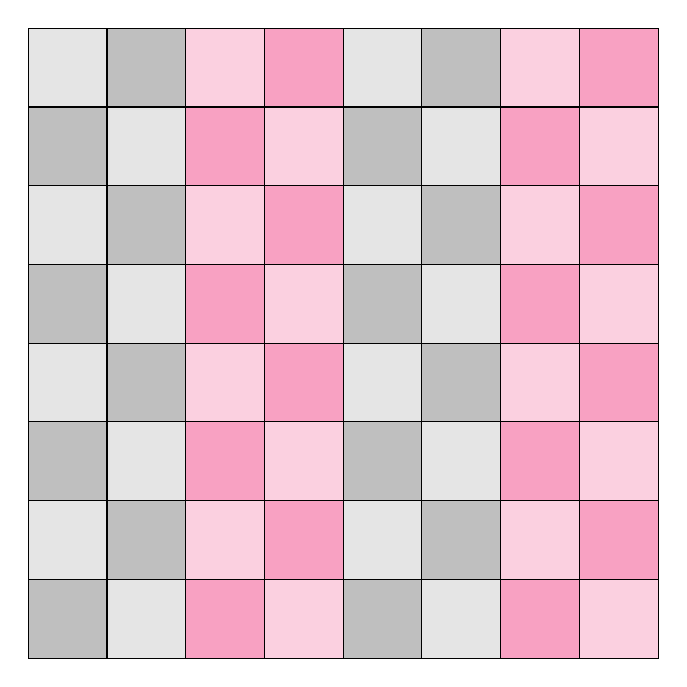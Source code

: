 \draw[fill=black, fill opacity=0.25] (0, 0) -- (0, 1) -- (1, 1) -- (1, 0) -- (0, 0);
\draw[fill=black, fill opacity=0.1] (1, 0) -- (1, 1) -- (2, 1) -- (2, 0) -- (1, 0);
\draw[fill=WildStrawberry, fill opacity=0.4] (2, 0) -- (2, 1) -- (3, 1) -- (3, 0) -- (2, 0);
\draw[fill=WildStrawberry, fill opacity=0.2] (3, 0) -- (3, 1) -- (4, 1) -- (4, 0) -- (3, 0);
\draw[fill=black, fill opacity=0.25] (4, 0) -- (4, 1) -- (5, 1) -- (5, 0) -- (4, 0);
\draw[fill=black, fill opacity=0.1] (5, 0) -- (5, 1) -- (6, 1) -- (6, 0) -- (5, 0);
\draw[fill=WildStrawberry, fill opacity=0.4] (6, 0) -- (6, 1) -- (7, 1) -- (7, 0) -- (6, 0);
\draw[fill=WildStrawberry, fill opacity=0.2] (7, 0) -- (7, 1) -- (8, 1) -- (8, 0) -- (7, 0);
\draw[fill=black, fill opacity=0.1] (0, 1) -- (0, 2) -- (1, 2) -- (1, 1) -- (0, 1);
\draw[fill=black, fill opacity=0.25] (1, 1) -- (1, 2) -- (2, 2) -- (2, 1) -- (1, 1);
\draw[fill=WildStrawberry, fill opacity=0.2] (2, 1) -- (2, 2) -- (3, 2) -- (3, 1) -- (2, 1);
\draw[fill=WildStrawberry, fill opacity=0.4] (3, 1) -- (3, 2) -- (4, 2) -- (4, 1) -- (3, 1);
\draw[fill=black, fill opacity=0.1] (4, 1) -- (4, 2) -- (5, 2) -- (5, 1) -- (4, 1);
\draw[fill=black, fill opacity=0.25] (5, 1) -- (5, 2) -- (6, 2) -- (6, 1) -- (5, 1);
\draw[fill=WildStrawberry, fill opacity=0.2] (6, 1) -- (6, 2) -- (7, 2) -- (7, 1) -- (6, 1);
\draw[fill=WildStrawberry, fill opacity=0.4] (7, 1) -- (7, 2) -- (8, 2) -- (8, 1) -- (7, 1);
\draw[fill=black, fill opacity=0.25] (0, 2) -- (0, 3) -- (1, 3) -- (1, 2) -- (0, 2);
\draw[fill=black, fill opacity=0.1] (1, 2) -- (1, 3) -- (2, 3) -- (2, 2) -- (1, 2);
\draw[fill=WildStrawberry, fill opacity=0.4] (2, 2) -- (2, 3) -- (3, 3) -- (3, 2) -- (2, 2);
\draw[fill=WildStrawberry, fill opacity=0.2] (3, 2) -- (3, 3) -- (4, 3) -- (4, 2) -- (3, 2);
\draw[fill=black, fill opacity=0.25] (4, 2) -- (4, 3) -- (5, 3) -- (5, 2) -- (4, 2);
\draw[fill=black, fill opacity=0.1] (5, 2) -- (5, 3) -- (6, 3) -- (6, 2) -- (5, 2);
\draw[fill=WildStrawberry, fill opacity=0.4] (6, 2) -- (6, 3) -- (7, 3) -- (7, 2) -- (6, 2);
\draw[fill=WildStrawberry, fill opacity=0.2] (7, 2) -- (7, 3) -- (8, 3) -- (8, 2) -- (7, 2);
\draw[fill=black, fill opacity=0.1] (0, 3) -- (0, 4) -- (1, 4) -- (1, 3) -- (0, 3);
\draw[fill=black, fill opacity=0.25] (1, 3) -- (1, 4) -- (2, 4) -- (2, 3) -- (1, 3);
\draw[fill=WildStrawberry, fill opacity=0.2] (2, 3) -- (2, 4) -- (3, 4) -- (3, 3) -- (2, 3);
\draw[fill=WildStrawberry, fill opacity=0.4] (3, 3) -- (3, 4) -- (4, 4) -- (4, 3) -- (3, 3);
\draw[fill=black, fill opacity=0.1] (4, 3) -- (4, 4) -- (5, 4) -- (5, 3) -- (4, 3);
\draw[fill=black, fill opacity=0.25] (5, 3) -- (5, 4) -- (6, 4) -- (6, 3) -- (5, 3);
\draw[fill=WildStrawberry, fill opacity=0.2] (6, 3) -- (6, 4) -- (7, 4) -- (7, 3) -- (6, 3);
\draw[fill=WildStrawberry, fill opacity=0.4] (7, 3) -- (7, 4) -- (8, 4) -- (8, 3) -- (7, 3);
\draw[fill=black, fill opacity=0.25] (0, 4) -- (0, 5) -- (1, 5) -- (1, 4) -- (0, 4);
\draw[fill=black, fill opacity=0.1] (1, 4) -- (1, 5) -- (2, 5) -- (2, 4) -- (1, 4);
\draw[fill=WildStrawberry, fill opacity=0.4] (2, 4) -- (2, 5) -- (3, 5) -- (3, 4) -- (2, 4);
\draw[fill=WildStrawberry, fill opacity=0.2] (3, 4) -- (3, 5) -- (4, 5) -- (4, 4) -- (3, 4);
\draw[fill=black, fill opacity=0.25] (4, 4) -- (4, 5) -- (5, 5) -- (5, 4) -- (4, 4);
\draw[fill=black, fill opacity=0.1] (5, 4) -- (5, 5) -- (6, 5) -- (6, 4) -- (5, 4);
\draw[fill=WildStrawberry, fill opacity=0.4] (6, 4) -- (6, 5) -- (7, 5) -- (7, 4) -- (6, 4);
\draw[fill=WildStrawberry, fill opacity=0.2] (7, 4) -- (7, 5) -- (8, 5) -- (8, 4) -- (7, 4);
\draw[fill=black, fill opacity=0.1] (0, 5) -- (0, 6) -- (1, 6) -- (1, 5) -- (0, 5);
\draw[fill=black, fill opacity=0.25] (1, 5) -- (1, 6) -- (2, 6) -- (2, 5) -- (1, 5);
\draw[fill=WildStrawberry, fill opacity=0.2] (2, 5) -- (2, 6) -- (3, 6) -- (3, 5) -- (2, 5);
\draw[fill=WildStrawberry, fill opacity=0.4] (3, 5) -- (3, 6) -- (4, 6) -- (4, 5) -- (3, 5);
\draw[fill=black, fill opacity=0.1] (4, 5) -- (4, 6) -- (5, 6) -- (5, 5) -- (4, 5);
\draw[fill=black, fill opacity=0.25] (5, 5) -- (5, 6) -- (6, 6) -- (6, 5) -- (5, 5);
\draw[fill=WildStrawberry, fill opacity=0.2] (6, 5) -- (6, 6) -- (7, 6) -- (7, 5) -- (6, 5);
\draw[fill=WildStrawberry, fill opacity=0.4] (7, 5) -- (7, 6) -- (8, 6) -- (8, 5) -- (7, 5);
\draw[fill=black, fill opacity=0.25] (0, 6) -- (0, 7) -- (1, 7) -- (1, 6) -- (0, 6);
\draw[fill=black, fill opacity=0.1] (1, 6) -- (1, 7) -- (2, 7) -- (2, 6) -- (1, 6);
\draw[fill=WildStrawberry, fill opacity=0.4] (2, 6) -- (2, 7) -- (3, 7) -- (3, 6) -- (2, 6);
\draw[fill=WildStrawberry, fill opacity=0.2] (3, 6) -- (3, 7) -- (4, 7) -- (4, 6) -- (3, 6);
\draw[fill=black, fill opacity=0.25] (4, 6) -- (4, 7) -- (5, 7) -- (5, 6) -- (4, 6);
\draw[fill=black, fill opacity=0.1] (5, 6) -- (5, 7) -- (6, 7) -- (6, 6) -- (5, 6);
\draw[fill=WildStrawberry, fill opacity=0.4] (6, 6) -- (6, 7) -- (7, 7) -- (7, 6) -- (6, 6);
\draw[fill=WildStrawberry, fill opacity=0.2] (7, 6) -- (7, 7) -- (8, 7) -- (8, 6) -- (7, 6);
\draw[fill=black, fill opacity=0.1] (0, 7) -- (0, 8) -- (1, 8) -- (1, 7) -- (0, 7);
\draw[fill=black, fill opacity=0.25] (1, 7) -- (1, 8) -- (2, 8) -- (2, 7) -- (1, 7);
\draw[fill=WildStrawberry, fill opacity=0.2] (2, 7) -- (2, 8) -- (3, 8) -- (3, 7) -- (2, 7);
\draw[fill=WildStrawberry, fill opacity=0.4] (3, 7) -- (3, 8) -- (4, 8) -- (4, 7) -- (3, 7);
\draw[fill=black, fill opacity=0.1] (4, 7) -- (4, 8) -- (5, 8) -- (5, 7) -- (4, 7);
\draw[fill=black, fill opacity=0.25] (5, 7) -- (5, 8) -- (6, 8) -- (6, 7) -- (5, 7);
\draw[fill=WildStrawberry, fill opacity=0.2] (6, 7) -- (6, 8) -- (7, 8) -- (7, 7) -- (6, 7);
\draw[fill=WildStrawberry, fill opacity=0.4] (7, 7) -- (7, 8) -- (8, 8) -- (8, 7) -- (7, 7);